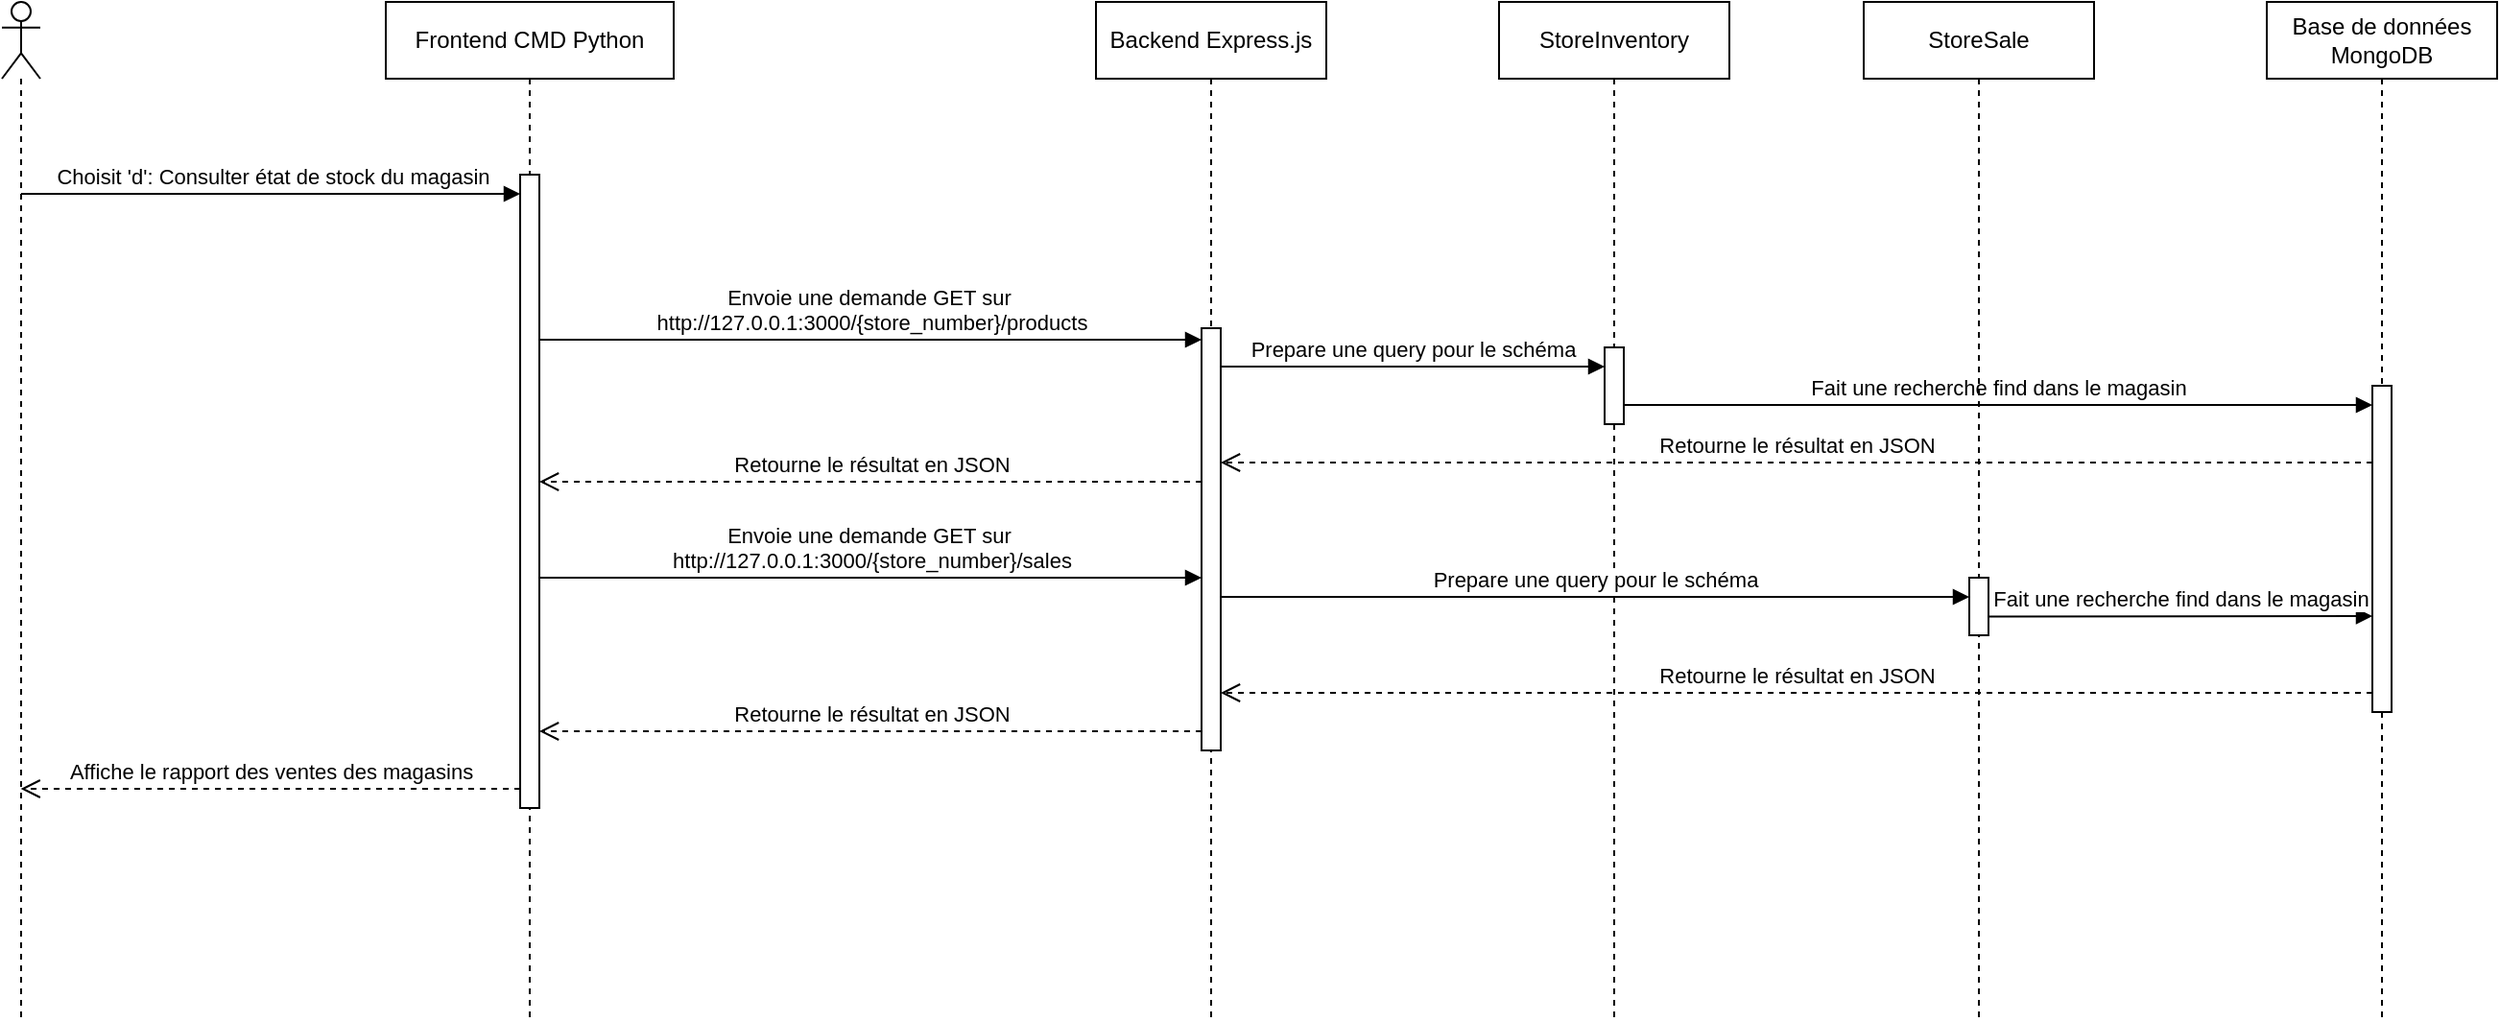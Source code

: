 <mxfile version="27.1.3">
  <diagram name="Page-1" id="2YBvvXClWsGukQMizWep">
    <mxGraphModel dx="1188" dy="631" grid="1" gridSize="10" guides="1" tooltips="1" connect="1" arrows="1" fold="1" page="1" pageScale="1" pageWidth="850" pageHeight="1100" math="0" shadow="0">
      <root>
        <mxCell id="0" />
        <mxCell id="1" parent="0" />
        <mxCell id="aM9ryv3xv72pqoxQDRHE-5" value="Frontend CMD Python" style="shape=umlLifeline;perimeter=lifelinePerimeter;whiteSpace=wrap;html=1;container=0;dropTarget=0;collapsible=0;recursiveResize=0;outlineConnect=0;portConstraint=eastwest;newEdgeStyle={&quot;edgeStyle&quot;:&quot;elbowEdgeStyle&quot;,&quot;elbow&quot;:&quot;vertical&quot;,&quot;curved&quot;:0,&quot;rounded&quot;:0};" parent="1" vertex="1">
          <mxGeometry x="260" y="30" width="150" height="530" as="geometry" />
        </mxCell>
        <mxCell id="aM9ryv3xv72pqoxQDRHE-6" value="" style="html=1;points=[];perimeter=orthogonalPerimeter;outlineConnect=0;targetShapes=umlLifeline;portConstraint=eastwest;newEdgeStyle={&quot;edgeStyle&quot;:&quot;elbowEdgeStyle&quot;,&quot;elbow&quot;:&quot;vertical&quot;,&quot;curved&quot;:0,&quot;rounded&quot;:0};" parent="aM9ryv3xv72pqoxQDRHE-5" vertex="1">
          <mxGeometry x="70" y="90" width="10" height="330" as="geometry" />
        </mxCell>
        <mxCell id="aM9ryv3xv72pqoxQDRHE-7" value="Choisit &#39;d&#39;: Consulter état de stock du magasin" style="html=1;verticalAlign=bottom;endArrow=block;edgeStyle=elbowEdgeStyle;elbow=vertical;curved=0;rounded=0;" parent="1" source="00wRDX6nhMXzsEndpYq1-1" target="aM9ryv3xv72pqoxQDRHE-6" edge="1">
          <mxGeometry x="0.002" relative="1" as="geometry">
            <mxPoint x="80" y="130" as="sourcePoint" />
            <Array as="points">
              <mxPoint x="165" y="130" />
            </Array>
            <mxPoint x="300" y="130" as="targetPoint" />
            <mxPoint as="offset" />
          </mxGeometry>
        </mxCell>
        <mxCell id="00wRDX6nhMXzsEndpYq1-1" value="" style="shape=umlLifeline;perimeter=lifelinePerimeter;whiteSpace=wrap;html=1;container=1;dropTarget=0;collapsible=0;recursiveResize=0;outlineConnect=0;portConstraint=eastwest;newEdgeStyle={&quot;curved&quot;:0,&quot;rounded&quot;:0};participant=umlActor;" parent="1" vertex="1">
          <mxGeometry x="60" y="30" width="20" height="530" as="geometry" />
        </mxCell>
        <mxCell id="00wRDX6nhMXzsEndpYq1-3" value="Backend Express.js" style="shape=umlLifeline;perimeter=lifelinePerimeter;whiteSpace=wrap;html=1;container=0;dropTarget=0;collapsible=0;recursiveResize=0;outlineConnect=0;portConstraint=eastwest;newEdgeStyle={&quot;edgeStyle&quot;:&quot;elbowEdgeStyle&quot;,&quot;elbow&quot;:&quot;vertical&quot;,&quot;curved&quot;:0,&quot;rounded&quot;:0};" parent="1" vertex="1">
          <mxGeometry x="630" y="30" width="120" height="530" as="geometry" />
        </mxCell>
        <mxCell id="00wRDX6nhMXzsEndpYq1-4" value="" style="html=1;points=[];perimeter=orthogonalPerimeter;outlineConnect=0;targetShapes=umlLifeline;portConstraint=eastwest;newEdgeStyle={&quot;edgeStyle&quot;:&quot;elbowEdgeStyle&quot;,&quot;elbow&quot;:&quot;vertical&quot;,&quot;curved&quot;:0,&quot;rounded&quot;:0};" parent="00wRDX6nhMXzsEndpYq1-3" vertex="1">
          <mxGeometry x="55" y="170" width="10" height="220" as="geometry" />
        </mxCell>
        <mxCell id="00wRDX6nhMXzsEndpYq1-5" value="StoreInventory" style="shape=umlLifeline;perimeter=lifelinePerimeter;whiteSpace=wrap;html=1;container=0;dropTarget=0;collapsible=0;recursiveResize=0;outlineConnect=0;portConstraint=eastwest;newEdgeStyle={&quot;edgeStyle&quot;:&quot;elbowEdgeStyle&quot;,&quot;elbow&quot;:&quot;vertical&quot;,&quot;curved&quot;:0,&quot;rounded&quot;:0};" parent="1" vertex="1">
          <mxGeometry x="840" y="30" width="120" height="530" as="geometry" />
        </mxCell>
        <mxCell id="00wRDX6nhMXzsEndpYq1-6" value="" style="html=1;points=[];perimeter=orthogonalPerimeter;outlineConnect=0;targetShapes=umlLifeline;portConstraint=eastwest;newEdgeStyle={&quot;edgeStyle&quot;:&quot;elbowEdgeStyle&quot;,&quot;elbow&quot;:&quot;vertical&quot;,&quot;curved&quot;:0,&quot;rounded&quot;:0};" parent="00wRDX6nhMXzsEndpYq1-5" vertex="1">
          <mxGeometry x="55" y="180" width="10" height="40" as="geometry" />
        </mxCell>
        <mxCell id="00wRDX6nhMXzsEndpYq1-7" value="Base de données MongoDB" style="shape=umlLifeline;perimeter=lifelinePerimeter;whiteSpace=wrap;html=1;container=0;dropTarget=0;collapsible=0;recursiveResize=0;outlineConnect=0;portConstraint=eastwest;newEdgeStyle={&quot;edgeStyle&quot;:&quot;elbowEdgeStyle&quot;,&quot;elbow&quot;:&quot;vertical&quot;,&quot;curved&quot;:0,&quot;rounded&quot;:0};" parent="1" vertex="1">
          <mxGeometry x="1240" y="30" width="120" height="530" as="geometry" />
        </mxCell>
        <mxCell id="00wRDX6nhMXzsEndpYq1-8" value="" style="html=1;points=[];perimeter=orthogonalPerimeter;outlineConnect=0;targetShapes=umlLifeline;portConstraint=eastwest;newEdgeStyle={&quot;edgeStyle&quot;:&quot;elbowEdgeStyle&quot;,&quot;elbow&quot;:&quot;vertical&quot;,&quot;curved&quot;:0,&quot;rounded&quot;:0};" parent="00wRDX6nhMXzsEndpYq1-7" vertex="1">
          <mxGeometry x="55" y="200" width="10" height="170" as="geometry" />
        </mxCell>
        <mxCell id="00wRDX6nhMXzsEndpYq1-10" value="Envoie une demande GET sur&amp;nbsp;&lt;div&gt;http://127.0.0.1:3000/{store_number}/products&lt;/div&gt;" style="html=1;verticalAlign=bottom;endArrow=block;edgeStyle=elbowEdgeStyle;elbow=vertical;curved=0;rounded=0;" parent="1" source="aM9ryv3xv72pqoxQDRHE-6" edge="1">
          <mxGeometry x="0.003" relative="1" as="geometry">
            <mxPoint x="325" y="206" as="sourcePoint" />
            <Array as="points">
              <mxPoint x="445.52" y="206" />
            </Array>
            <mxPoint x="685" y="206" as="targetPoint" />
            <mxPoint as="offset" />
          </mxGeometry>
        </mxCell>
        <mxCell id="00wRDX6nhMXzsEndpYq1-11" value="Prepare une query pour le schéma" style="html=1;verticalAlign=bottom;endArrow=block;edgeStyle=elbowEdgeStyle;elbow=vertical;curved=0;rounded=0;" parent="1" source="00wRDX6nhMXzsEndpYq1-4" target="00wRDX6nhMXzsEndpYq1-6" edge="1">
          <mxGeometry relative="1" as="geometry">
            <mxPoint x="710" y="220" as="sourcePoint" />
            <Array as="points">
              <mxPoint x="795.52" y="220" />
            </Array>
            <mxPoint x="955.19" y="220" as="targetPoint" />
          </mxGeometry>
        </mxCell>
        <mxCell id="00wRDX6nhMXzsEndpYq1-12" value="Fait une recherche find dans le magasin" style="html=1;verticalAlign=bottom;endArrow=block;edgeStyle=elbowEdgeStyle;elbow=vertical;curved=0;rounded=0;" parent="1" source="00wRDX6nhMXzsEndpYq1-6" target="00wRDX6nhMXzsEndpYq1-8" edge="1">
          <mxGeometry relative="1" as="geometry">
            <mxPoint x="920" y="240" as="sourcePoint" />
            <Array as="points">
              <mxPoint x="1020.52" y="240" />
            </Array>
            <mxPoint x="1190" y="240" as="targetPoint" />
          </mxGeometry>
        </mxCell>
        <mxCell id="00wRDX6nhMXzsEndpYq1-13" value="Retourne le résultat en JSON" style="html=1;verticalAlign=bottom;endArrow=open;dashed=1;endSize=8;edgeStyle=elbowEdgeStyle;elbow=vertical;curved=0;rounded=0;" parent="1" source="00wRDX6nhMXzsEndpYq1-8" target="00wRDX6nhMXzsEndpYq1-4" edge="1">
          <mxGeometry relative="1" as="geometry">
            <mxPoint x="930" y="270" as="targetPoint" />
            <Array as="points">
              <mxPoint x="995.333" y="270" />
            </Array>
            <mxPoint x="1125.333" y="270" as="sourcePoint" />
          </mxGeometry>
        </mxCell>
        <mxCell id="00wRDX6nhMXzsEndpYq1-14" value="Retourne le résultat en JSON" style="html=1;verticalAlign=bottom;endArrow=open;dashed=1;endSize=8;edgeStyle=elbowEdgeStyle;elbow=vertical;curved=0;rounded=0;" parent="1" source="00wRDX6nhMXzsEndpYq1-4" target="aM9ryv3xv72pqoxQDRHE-6" edge="1">
          <mxGeometry relative="1" as="geometry">
            <mxPoint x="350" y="280" as="targetPoint" />
            <Array as="points">
              <mxPoint x="530.333" y="280" />
            </Array>
            <mxPoint x="680" y="280" as="sourcePoint" />
          </mxGeometry>
        </mxCell>
        <mxCell id="00wRDX6nhMXzsEndpYq1-15" value="Affiche le rapport des ventes des magasins" style="html=1;verticalAlign=bottom;endArrow=open;dashed=1;endSize=8;edgeStyle=elbowEdgeStyle;elbow=vertical;curved=0;rounded=0;" parent="1" edge="1">
          <mxGeometry relative="1" as="geometry">
            <mxPoint x="69.81" y="440.0" as="targetPoint" />
            <Array as="points">
              <mxPoint x="145.333" y="440" />
            </Array>
            <mxPoint x="330" y="440" as="sourcePoint" />
          </mxGeometry>
        </mxCell>
        <mxCell id="fHR2xrAvPm5r8NFcyPEz-1" value="StoreSale" style="shape=umlLifeline;perimeter=lifelinePerimeter;whiteSpace=wrap;html=1;container=0;dropTarget=0;collapsible=0;recursiveResize=0;outlineConnect=0;portConstraint=eastwest;newEdgeStyle={&quot;edgeStyle&quot;:&quot;elbowEdgeStyle&quot;,&quot;elbow&quot;:&quot;vertical&quot;,&quot;curved&quot;:0,&quot;rounded&quot;:0};" vertex="1" parent="1">
          <mxGeometry x="1030" y="30" width="120" height="530" as="geometry" />
        </mxCell>
        <mxCell id="fHR2xrAvPm5r8NFcyPEz-2" value="" style="html=1;points=[];perimeter=orthogonalPerimeter;outlineConnect=0;targetShapes=umlLifeline;portConstraint=eastwest;newEdgeStyle={&quot;edgeStyle&quot;:&quot;elbowEdgeStyle&quot;,&quot;elbow&quot;:&quot;vertical&quot;,&quot;curved&quot;:0,&quot;rounded&quot;:0};" vertex="1" parent="fHR2xrAvPm5r8NFcyPEz-1">
          <mxGeometry x="55" y="300" width="10" height="30" as="geometry" />
        </mxCell>
        <mxCell id="fHR2xrAvPm5r8NFcyPEz-3" value="Envoie une demande GET sur&amp;nbsp;&lt;div&gt;http://127.0.0.1:3000/{store_number}/sales&lt;/div&gt;" style="html=1;verticalAlign=bottom;endArrow=block;edgeStyle=elbowEdgeStyle;elbow=vertical;curved=0;rounded=0;" edge="1" parent="1" source="aM9ryv3xv72pqoxQDRHE-6" target="00wRDX6nhMXzsEndpYq1-4">
          <mxGeometry x="0.003" relative="1" as="geometry">
            <mxPoint x="360" y="330" as="sourcePoint" />
            <Array as="points">
              <mxPoint x="465.52" y="330" />
            </Array>
            <mxPoint x="660" y="330" as="targetPoint" />
            <mxPoint as="offset" />
          </mxGeometry>
        </mxCell>
        <mxCell id="fHR2xrAvPm5r8NFcyPEz-4" value="Prepare une query pour le schéma" style="html=1;verticalAlign=bottom;endArrow=block;edgeStyle=elbowEdgeStyle;elbow=vertical;curved=0;rounded=0;" edge="1" parent="1" source="00wRDX6nhMXzsEndpYq1-4" target="fHR2xrAvPm5r8NFcyPEz-2">
          <mxGeometry relative="1" as="geometry">
            <mxPoint x="730" y="340" as="sourcePoint" />
            <Array as="points">
              <mxPoint x="830.52" y="340" />
            </Array>
            <mxPoint x="930" y="340" as="targetPoint" />
          </mxGeometry>
        </mxCell>
        <mxCell id="fHR2xrAvPm5r8NFcyPEz-5" value="Fait une recherche find dans le magasin" style="html=1;verticalAlign=bottom;endArrow=block;edgeStyle=elbowEdgeStyle;elbow=vertical;curved=0;rounded=0;" edge="1" parent="1" target="00wRDX6nhMXzsEndpYq1-8">
          <mxGeometry relative="1" as="geometry">
            <mxPoint x="1095" y="350.238" as="sourcePoint" />
            <Array as="points" />
            <mxPoint x="1285.0" y="350.238" as="targetPoint" />
          </mxGeometry>
        </mxCell>
        <mxCell id="fHR2xrAvPm5r8NFcyPEz-6" value="Retourne le résultat en JSON" style="html=1;verticalAlign=bottom;endArrow=open;dashed=1;endSize=8;edgeStyle=elbowEdgeStyle;elbow=vertical;curved=0;rounded=0;" edge="1" parent="1" source="00wRDX6nhMXzsEndpYq1-8" target="00wRDX6nhMXzsEndpYq1-4">
          <mxGeometry relative="1" as="geometry">
            <mxPoint x="730" y="390" as="targetPoint" />
            <Array as="points">
              <mxPoint x="990.333" y="390" />
            </Array>
            <mxPoint x="1290" y="390" as="sourcePoint" />
          </mxGeometry>
        </mxCell>
        <mxCell id="fHR2xrAvPm5r8NFcyPEz-7" value="Retourne le résultat en JSON" style="html=1;verticalAlign=bottom;endArrow=open;dashed=1;endSize=8;edgeStyle=elbowEdgeStyle;elbow=vertical;curved=0;rounded=0;" edge="1" parent="1" source="00wRDX6nhMXzsEndpYq1-4" target="aM9ryv3xv72pqoxQDRHE-6">
          <mxGeometry relative="1" as="geometry">
            <mxPoint x="390" y="410" as="targetPoint" />
            <Array as="points">
              <mxPoint x="580.333" y="410" />
            </Array>
            <mxPoint x="735" y="410" as="sourcePoint" />
          </mxGeometry>
        </mxCell>
      </root>
    </mxGraphModel>
  </diagram>
</mxfile>
